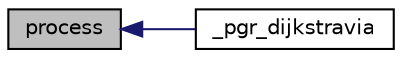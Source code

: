 digraph "process"
{
  edge [fontname="Helvetica",fontsize="10",labelfontname="Helvetica",labelfontsize="10"];
  node [fontname="Helvetica",fontsize="10",shape=record];
  rankdir="LR";
  Node96 [label="process",height=0.2,width=0.4,color="black", fillcolor="grey75", style="filled", fontcolor="black"];
  Node96 -> Node97 [dir="back",color="midnightblue",fontsize="10",style="solid",fontname="Helvetica"];
  Node97 [label="_pgr_dijkstravia",height=0.2,width=0.4,color="black", fillcolor="white", style="filled",URL="$dijkstraVia_8c.html#a8adeb526553c0dda5c3f8cc9ea4705d4"];
}

